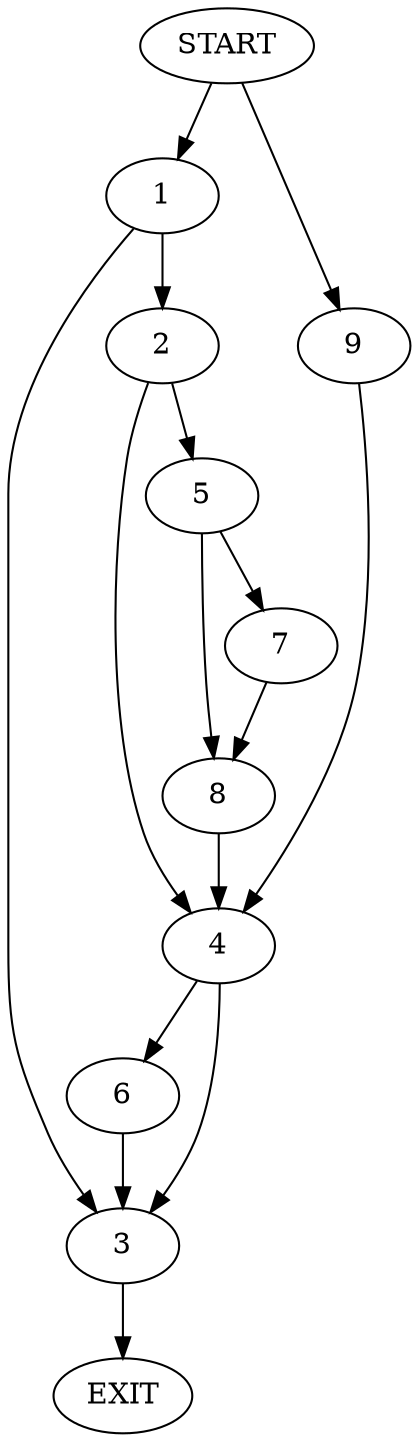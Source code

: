 digraph {
0 [label="START"]
10 [label="EXIT"]
0 -> 1
1 -> 2
1 -> 3
2 -> 4
2 -> 5
3 -> 10
4 -> 6
4 -> 3
5 -> 7
5 -> 8
7 -> 8
8 -> 4
0 -> 9
9 -> 4
6 -> 3
}
